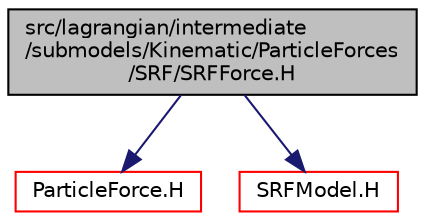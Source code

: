 digraph "src/lagrangian/intermediate/submodels/Kinematic/ParticleForces/SRF/SRFForce.H"
{
  bgcolor="transparent";
  edge [fontname="Helvetica",fontsize="10",labelfontname="Helvetica",labelfontsize="10"];
  node [fontname="Helvetica",fontsize="10",shape=record];
  Node0 [label="src/lagrangian/intermediate\l/submodels/Kinematic/ParticleForces\l/SRF/SRFForce.H",height=0.2,width=0.4,color="black", fillcolor="grey75", style="filled", fontcolor="black"];
  Node0 -> Node1 [color="midnightblue",fontsize="10",style="solid",fontname="Helvetica"];
  Node1 [label="ParticleForce.H",height=0.2,width=0.4,color="red",URL="$a06578.html"];
  Node0 -> Node287 [color="midnightblue",fontsize="10",style="solid",fontname="Helvetica"];
  Node287 [label="SRFModel.H",height=0.2,width=0.4,color="red",URL="$a01496.html"];
}

